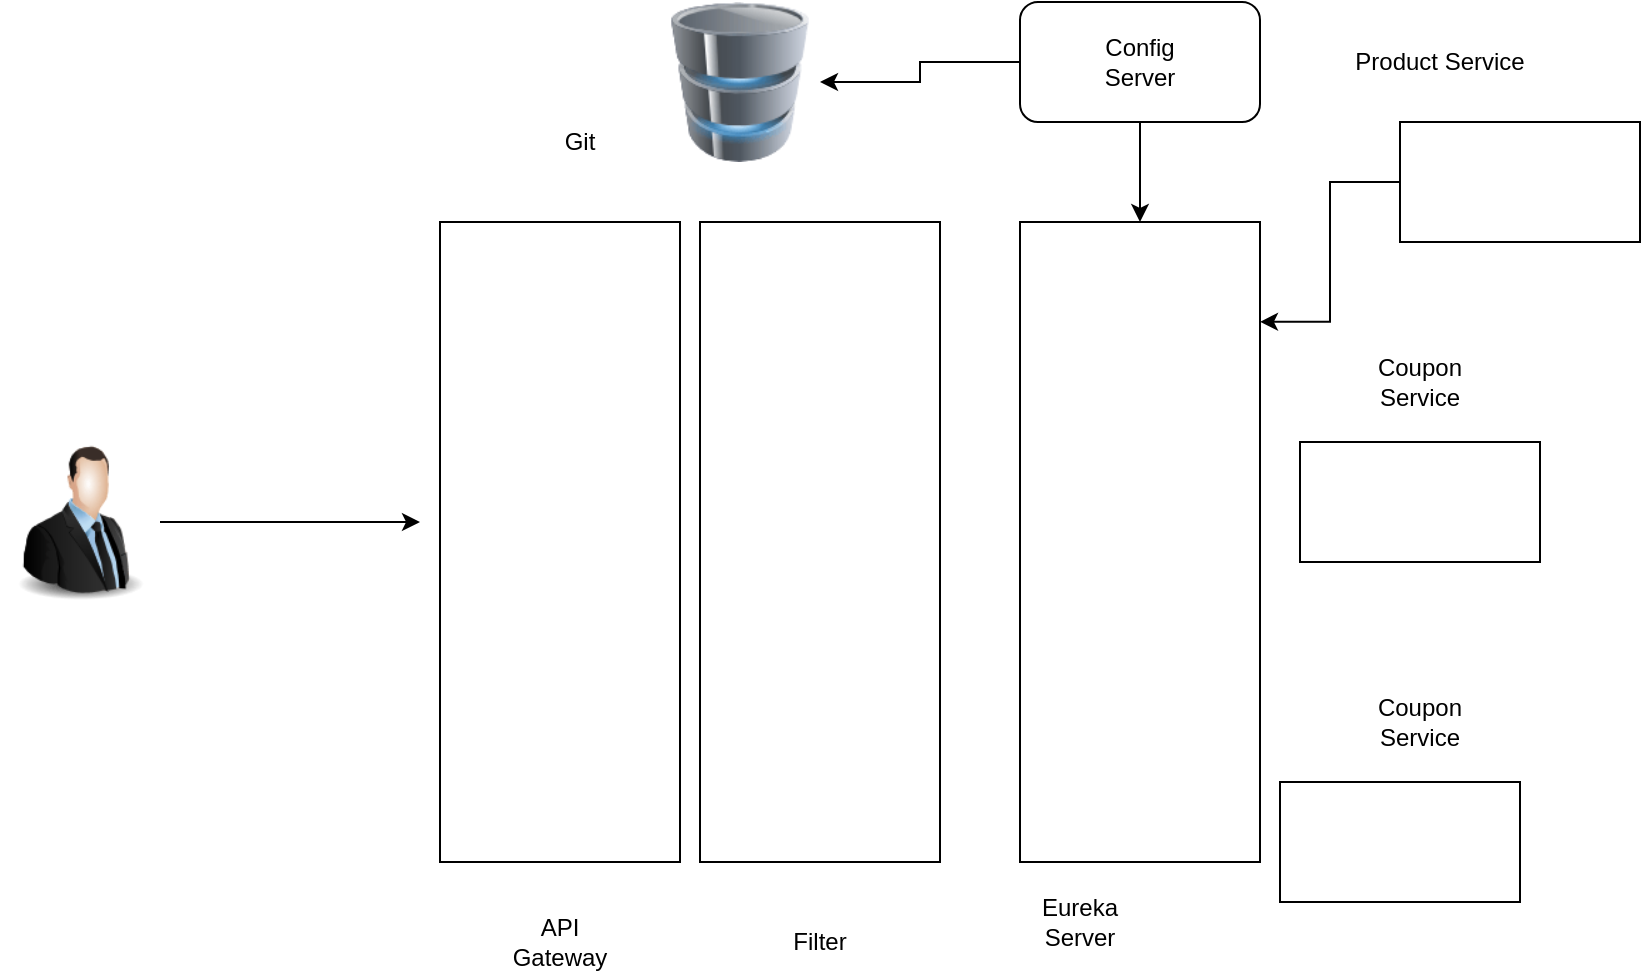 <mxfile version="14.4.3" type="device"><diagram id="qmr4nPfduVhXv0iBX4nP" name="Page-1"><mxGraphModel dx="852" dy="494" grid="1" gridSize="10" guides="1" tooltips="1" connect="1" arrows="1" fold="1" page="1" pageScale="1" pageWidth="850" pageHeight="1100" math="0" shadow="0"><root><mxCell id="0"/><mxCell id="1" parent="0"/><mxCell id="8799V-7PXim2hzF3Ob6I-9" value="" style="edgeStyle=orthogonalEdgeStyle;rounded=0;orthogonalLoop=1;jettySize=auto;html=1;entryX=1;entryY=0.156;entryDx=0;entryDy=0;entryPerimeter=0;" edge="1" parent="1" source="PX4tif_n5UAfaOEbFvXG-1" target="PX4tif_n5UAfaOEbFvXG-20"><mxGeometry relative="1" as="geometry"/></mxCell><mxCell id="PX4tif_n5UAfaOEbFvXG-1" value="" style="rounded=0;whiteSpace=wrap;html=1;" parent="1" vertex="1"><mxGeometry x="710" y="70" width="120" height="60" as="geometry"/></mxCell><mxCell id="PX4tif_n5UAfaOEbFvXG-8" value="" style="rounded=0;whiteSpace=wrap;html=1;" parent="1" vertex="1"><mxGeometry x="650" y="400" width="120" height="60" as="geometry"/></mxCell><mxCell id="PX4tif_n5UAfaOEbFvXG-9" value="" style="rounded=0;whiteSpace=wrap;html=1;" parent="1" vertex="1"><mxGeometry x="660" y="230" width="120" height="60" as="geometry"/></mxCell><mxCell id="PX4tif_n5UAfaOEbFvXG-18" style="edgeStyle=orthogonalEdgeStyle;rounded=0;orthogonalLoop=1;jettySize=auto;html=1;" parent="1" source="PX4tif_n5UAfaOEbFvXG-14" edge="1"><mxGeometry relative="1" as="geometry"><mxPoint x="220" y="270" as="targetPoint"/></mxGeometry></mxCell><mxCell id="PX4tif_n5UAfaOEbFvXG-14" value="" style="image;html=1;image=img/lib/clip_art/people/Suit_Man_128x128.png" parent="1" vertex="1"><mxGeometry x="10" y="230" width="80" height="80" as="geometry"/></mxCell><mxCell id="PX4tif_n5UAfaOEbFvXG-17" value="" style="rounded=0;whiteSpace=wrap;html=1;" parent="1" vertex="1"><mxGeometry x="230" y="120" width="120" height="320" as="geometry"/></mxCell><mxCell id="PX4tif_n5UAfaOEbFvXG-19" value="API Gateway" style="text;html=1;strokeColor=none;fillColor=none;align=center;verticalAlign=middle;whiteSpace=wrap;rounded=0;" parent="1" vertex="1"><mxGeometry x="270" y="470" width="40" height="20" as="geometry"/></mxCell><mxCell id="PX4tif_n5UAfaOEbFvXG-20" value="" style="rounded=0;whiteSpace=wrap;html=1;" parent="1" vertex="1"><mxGeometry x="520" y="120" width="120" height="320" as="geometry"/></mxCell><mxCell id="PX4tif_n5UAfaOEbFvXG-21" value="Eureka Server" style="text;html=1;strokeColor=none;fillColor=none;align=center;verticalAlign=middle;whiteSpace=wrap;rounded=0;" parent="1" vertex="1"><mxGeometry x="520" y="460" width="60" height="20" as="geometry"/></mxCell><mxCell id="PX4tif_n5UAfaOEbFvXG-24" value="" style="rounded=0;whiteSpace=wrap;html=1;" parent="1" vertex="1"><mxGeometry x="360" y="120" width="120" height="320" as="geometry"/></mxCell><mxCell id="PX4tif_n5UAfaOEbFvXG-25" value="Filter" style="text;html=1;strokeColor=none;fillColor=none;align=center;verticalAlign=middle;whiteSpace=wrap;rounded=0;" parent="1" vertex="1"><mxGeometry x="400" y="470" width="40" height="20" as="geometry"/></mxCell><mxCell id="PX4tif_n5UAfaOEbFvXG-26" value="Product Service" style="text;html=1;strokeColor=none;fillColor=none;align=center;verticalAlign=middle;whiteSpace=wrap;rounded=0;" parent="1" vertex="1"><mxGeometry x="670" y="30" width="120" height="20" as="geometry"/></mxCell><mxCell id="PX4tif_n5UAfaOEbFvXG-27" value="Coupon Service" style="text;html=1;strokeColor=none;fillColor=none;align=center;verticalAlign=middle;whiteSpace=wrap;rounded=0;" parent="1" vertex="1"><mxGeometry x="680" y="190" width="80" height="20" as="geometry"/></mxCell><mxCell id="PX4tif_n5UAfaOEbFvXG-28" value="Coupon Service" style="text;html=1;strokeColor=none;fillColor=none;align=center;verticalAlign=middle;whiteSpace=wrap;rounded=0;" parent="1" vertex="1"><mxGeometry x="680" y="360" width="80" height="20" as="geometry"/></mxCell><mxCell id="8799V-7PXim2hzF3Ob6I-3" value="" style="edgeStyle=orthogonalEdgeStyle;rounded=0;orthogonalLoop=1;jettySize=auto;html=1;" edge="1" parent="1" source="8799V-7PXim2hzF3Ob6I-1" target="PX4tif_n5UAfaOEbFvXG-20"><mxGeometry relative="1" as="geometry"/></mxCell><mxCell id="8799V-7PXim2hzF3Ob6I-7" value="" style="edgeStyle=orthogonalEdgeStyle;rounded=0;orthogonalLoop=1;jettySize=auto;html=1;" edge="1" parent="1" source="8799V-7PXim2hzF3Ob6I-1" target="8799V-7PXim2hzF3Ob6I-5"><mxGeometry relative="1" as="geometry"/></mxCell><mxCell id="8799V-7PXim2hzF3Ob6I-1" value="" style="rounded=1;whiteSpace=wrap;html=1;" vertex="1" parent="1"><mxGeometry x="520" y="10" width="120" height="60" as="geometry"/></mxCell><mxCell id="8799V-7PXim2hzF3Ob6I-2" value="Config Server" style="text;html=1;strokeColor=none;fillColor=none;align=center;verticalAlign=middle;whiteSpace=wrap;rounded=0;" vertex="1" parent="1"><mxGeometry x="560" y="30" width="40" height="20" as="geometry"/></mxCell><mxCell id="8799V-7PXim2hzF3Ob6I-5" value="" style="image;html=1;image=img/lib/clip_art/computers/Database_128x128.png" vertex="1" parent="1"><mxGeometry x="340" y="10" width="80" height="80" as="geometry"/></mxCell><mxCell id="8799V-7PXim2hzF3Ob6I-6" value="Git" style="text;html=1;strokeColor=none;fillColor=none;align=center;verticalAlign=middle;whiteSpace=wrap;rounded=0;" vertex="1" parent="1"><mxGeometry x="280" y="70" width="40" height="20" as="geometry"/></mxCell></root></mxGraphModel></diagram></mxfile>
